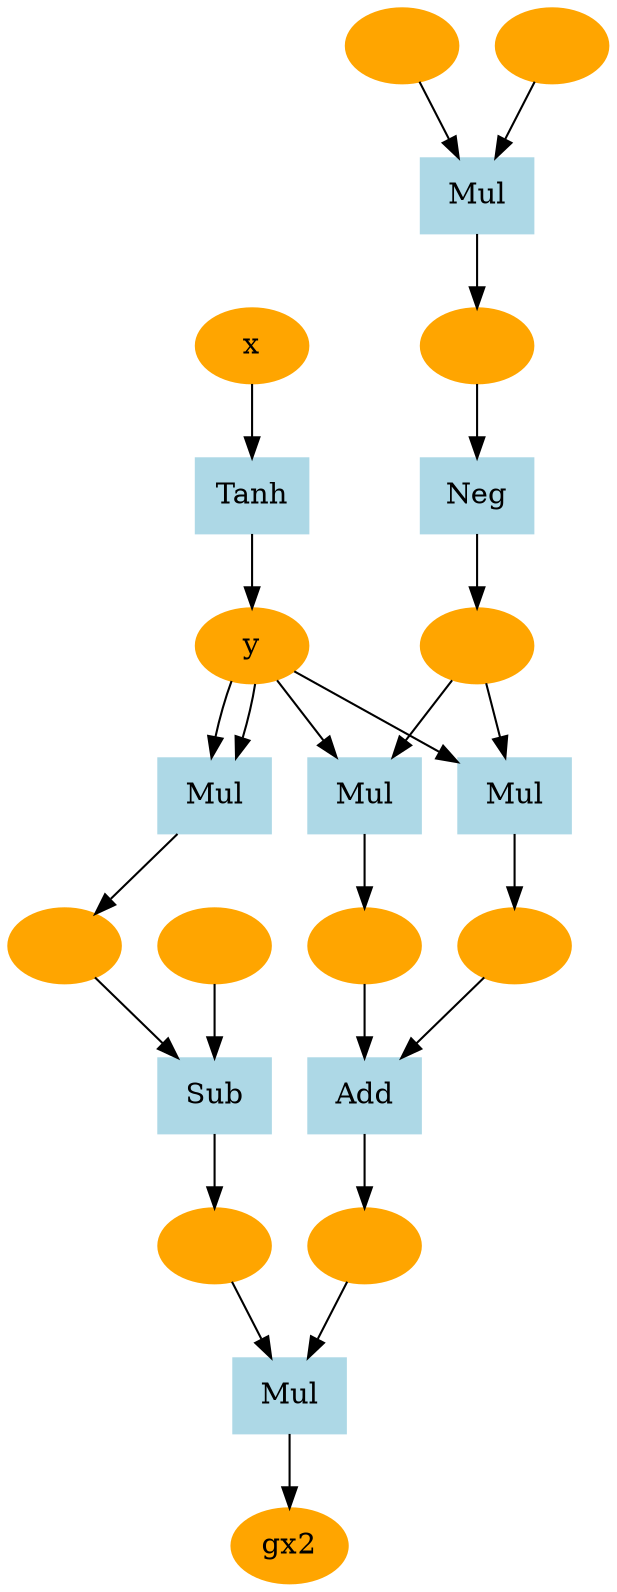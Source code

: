 digraph g {
140240542851520 [label="gx2", color=orange, style=filled]
140240542851424 [label="Mul", color=lightblue, style=filled, shape=box]
140240542814064 -> 140240542851424
140240542851328 -> 140240542851424
140240542851424 -> 140240542851520
140240542814064 [label="", color=orange, style=filled]
140240542851328 [label="", color=orange, style=filled]
140240542851136 [label="Sub", color=lightblue, style=filled, shape=box]
140240542851232 -> 140240542851136
140240542814160 -> 140240542851136
140240542851136 -> 140240542851328
140240542851232 [label="", color=orange, style=filled]
140240542814160 [label="", color=orange, style=filled]
140240542813920 [label="Mul", color=lightblue, style=filled, shape=box]
140240495429856 -> 140240542813920
140240495429856 -> 140240542813920
140240542813920 -> 140240542814160
140240495429856 [label="y", color=orange, style=filled]
140240495429856 [label="y", color=orange, style=filled]
140240495428368 [label="Tanh", color=lightblue, style=filled, shape=box]
140240489313712 -> 140240495428368
140240495428368 -> 140240495429856
140240489313712 [label="x", color=orange, style=filled]
140240542813152 [label="Add", color=lightblue, style=filled, shape=box]
140240542810752 -> 140240542813152
140240542813824 -> 140240542813152
140240542813152 -> 140240542814064
140240542810752 [label="", color=orange, style=filled]
140240542813824 [label="", color=orange, style=filled]
140240542811232 [label="Mul", color=lightblue, style=filled, shape=box]
140240495429856 -> 140240542811232
140240542810512 -> 140240542811232
140240542811232 -> 140240542813824
140240495429856 [label="y", color=orange, style=filled]
140240542810512 [label="", color=orange, style=filled]
140240542810704 [label="Neg", color=lightblue, style=filled, shape=box]
140240542764912 -> 140240542810704
140240542810704 -> 140240542810512
140240542764912 [label="", color=orange, style=filled]
140240556074944 [label="Mul", color=lightblue, style=filled, shape=box]
140240556013216 -> 140240556074944
140240556073792 -> 140240556074944
140240556074944 -> 140240542764912
140240556013216 [label="", color=orange, style=filled]
140240556073792 [label="", color=orange, style=filled]
140240542810896 [label="Mul", color=lightblue, style=filled, shape=box]
140240495429856 -> 140240542810896
140240542810512 -> 140240542810896
140240542810896 -> 140240542810752
140240495429856 [label="y", color=orange, style=filled]
140240542810512 [label="", color=orange, style=filled]
}